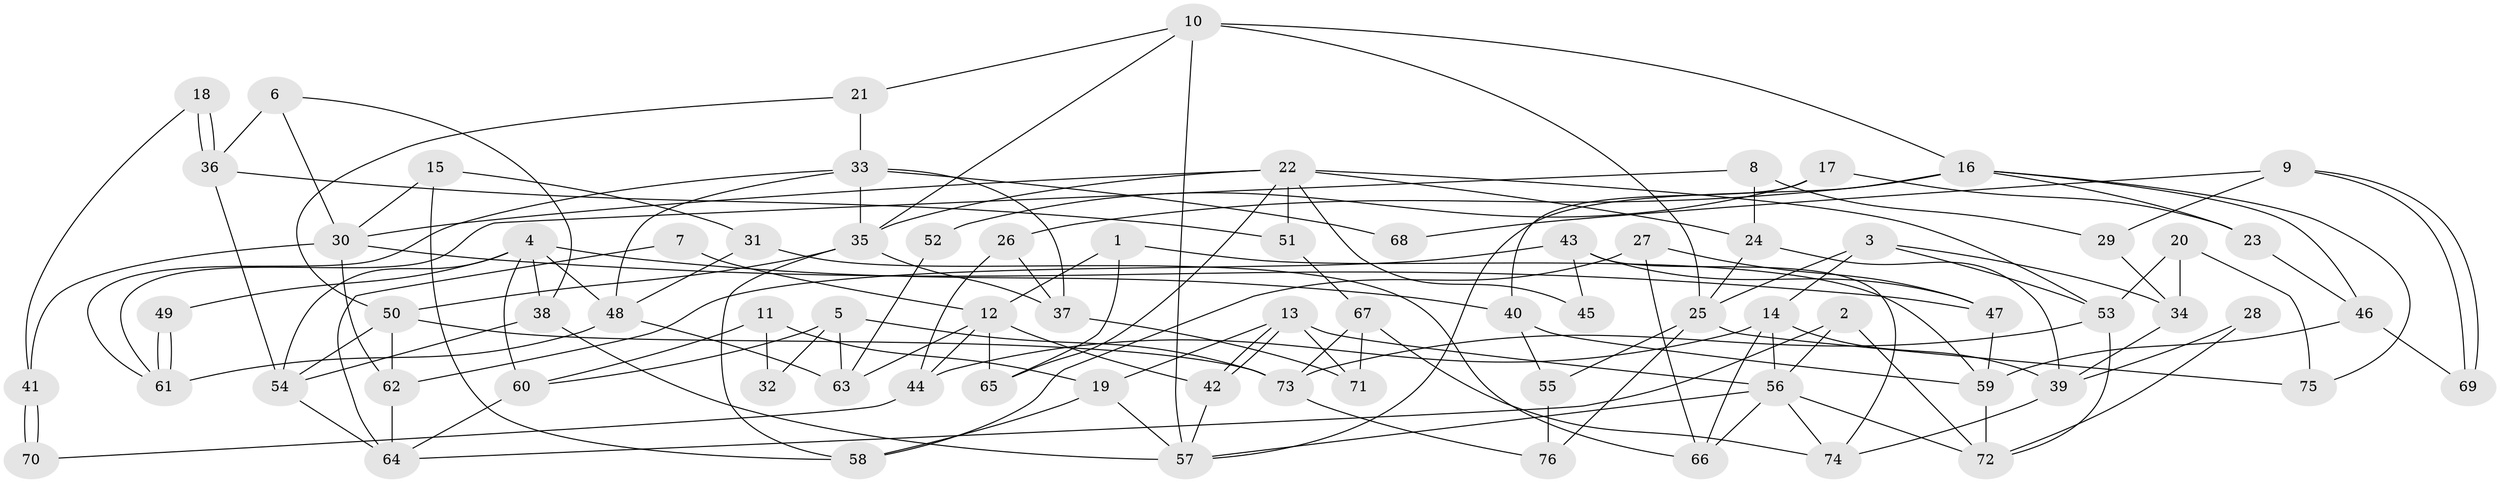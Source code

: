 // coarse degree distribution, {6: 0.08888888888888889, 7: 0.13333333333333333, 5: 0.3111111111111111, 3: 0.15555555555555556, 4: 0.2, 8: 0.044444444444444446, 9: 0.022222222222222223, 2: 0.044444444444444446}
// Generated by graph-tools (version 1.1) at 2025/23/03/03/25 07:23:57]
// undirected, 76 vertices, 152 edges
graph export_dot {
graph [start="1"]
  node [color=gray90,style=filled];
  1;
  2;
  3;
  4;
  5;
  6;
  7;
  8;
  9;
  10;
  11;
  12;
  13;
  14;
  15;
  16;
  17;
  18;
  19;
  20;
  21;
  22;
  23;
  24;
  25;
  26;
  27;
  28;
  29;
  30;
  31;
  32;
  33;
  34;
  35;
  36;
  37;
  38;
  39;
  40;
  41;
  42;
  43;
  44;
  45;
  46;
  47;
  48;
  49;
  50;
  51;
  52;
  53;
  54;
  55;
  56;
  57;
  58;
  59;
  60;
  61;
  62;
  63;
  64;
  65;
  66;
  67;
  68;
  69;
  70;
  71;
  72;
  73;
  74;
  75;
  76;
  1 -- 12;
  1 -- 59;
  1 -- 65;
  2 -- 72;
  2 -- 64;
  2 -- 56;
  3 -- 14;
  3 -- 25;
  3 -- 34;
  3 -- 53;
  4 -- 38;
  4 -- 40;
  4 -- 48;
  4 -- 49;
  4 -- 54;
  4 -- 60;
  5 -- 73;
  5 -- 63;
  5 -- 32;
  5 -- 60;
  6 -- 38;
  6 -- 36;
  6 -- 30;
  7 -- 64;
  7 -- 12;
  8 -- 24;
  8 -- 61;
  8 -- 29;
  9 -- 69;
  9 -- 69;
  9 -- 29;
  9 -- 68;
  10 -- 57;
  10 -- 35;
  10 -- 16;
  10 -- 21;
  10 -- 25;
  11 -- 19;
  11 -- 60;
  11 -- 32;
  12 -- 42;
  12 -- 65;
  12 -- 44;
  12 -- 63;
  13 -- 56;
  13 -- 42;
  13 -- 42;
  13 -- 19;
  13 -- 71;
  14 -- 66;
  14 -- 56;
  14 -- 39;
  14 -- 44;
  15 -- 31;
  15 -- 30;
  15 -- 58;
  16 -- 26;
  16 -- 23;
  16 -- 46;
  16 -- 57;
  16 -- 75;
  17 -- 40;
  17 -- 23;
  17 -- 52;
  18 -- 36;
  18 -- 36;
  18 -- 41;
  19 -- 58;
  19 -- 57;
  20 -- 34;
  20 -- 53;
  20 -- 75;
  21 -- 50;
  21 -- 33;
  22 -- 51;
  22 -- 35;
  22 -- 24;
  22 -- 30;
  22 -- 45;
  22 -- 53;
  22 -- 65;
  23 -- 46;
  24 -- 25;
  24 -- 39;
  25 -- 75;
  25 -- 55;
  25 -- 76;
  26 -- 44;
  26 -- 37;
  27 -- 47;
  27 -- 58;
  27 -- 66;
  28 -- 39;
  28 -- 72;
  29 -- 34;
  30 -- 41;
  30 -- 47;
  30 -- 62;
  31 -- 48;
  31 -- 66;
  33 -- 61;
  33 -- 35;
  33 -- 37;
  33 -- 48;
  33 -- 68;
  34 -- 39;
  35 -- 37;
  35 -- 50;
  35 -- 58;
  36 -- 54;
  36 -- 51;
  37 -- 71;
  38 -- 57;
  38 -- 54;
  39 -- 74;
  40 -- 55;
  40 -- 59;
  41 -- 70;
  41 -- 70;
  42 -- 57;
  43 -- 74;
  43 -- 62;
  43 -- 45;
  43 -- 47;
  44 -- 70;
  46 -- 59;
  46 -- 69;
  47 -- 59;
  48 -- 61;
  48 -- 63;
  49 -- 61;
  49 -- 61;
  50 -- 62;
  50 -- 54;
  50 -- 73;
  51 -- 67;
  52 -- 63;
  53 -- 72;
  53 -- 73;
  54 -- 64;
  55 -- 76;
  56 -- 57;
  56 -- 66;
  56 -- 72;
  56 -- 74;
  59 -- 72;
  60 -- 64;
  62 -- 64;
  67 -- 73;
  67 -- 74;
  67 -- 71;
  73 -- 76;
}
